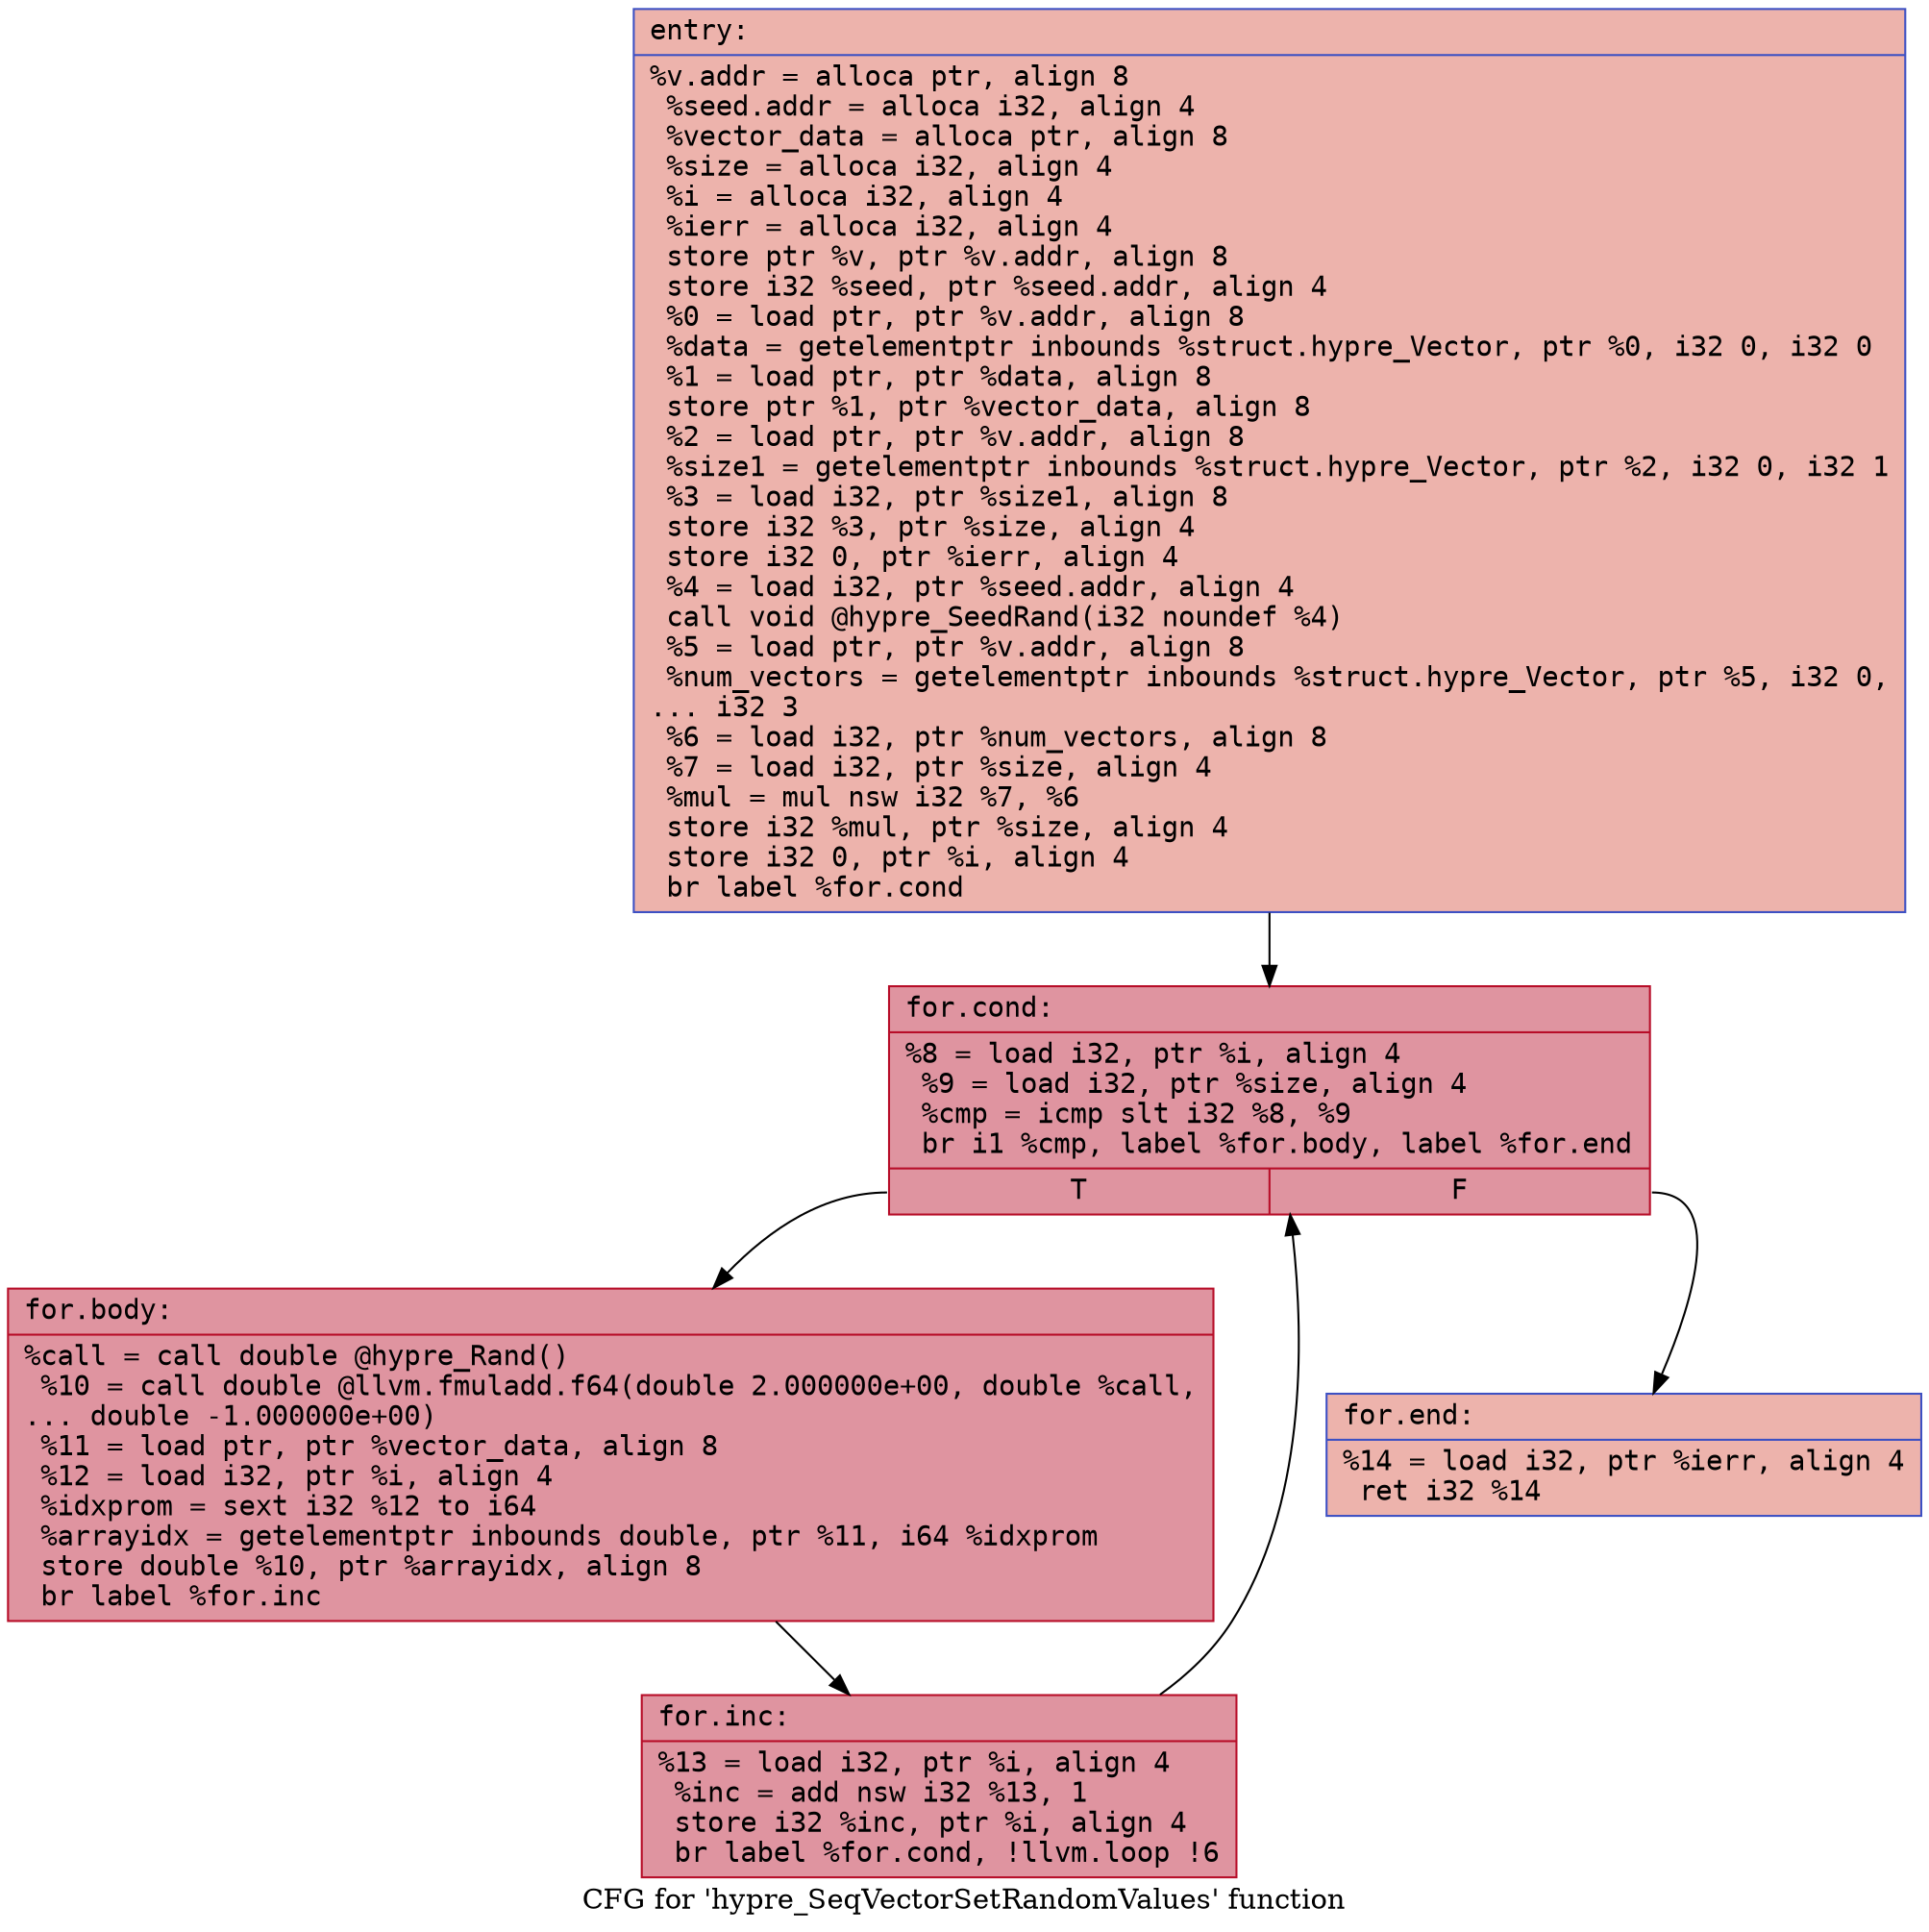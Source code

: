 digraph "CFG for 'hypre_SeqVectorSetRandomValues' function" {
	label="CFG for 'hypre_SeqVectorSetRandomValues' function";

	Node0x559a8417e7f0 [shape=record,color="#3d50c3ff", style=filled, fillcolor="#d6524470" fontname="Courier",label="{entry:\l|  %v.addr = alloca ptr, align 8\l  %seed.addr = alloca i32, align 4\l  %vector_data = alloca ptr, align 8\l  %size = alloca i32, align 4\l  %i = alloca i32, align 4\l  %ierr = alloca i32, align 4\l  store ptr %v, ptr %v.addr, align 8\l  store i32 %seed, ptr %seed.addr, align 4\l  %0 = load ptr, ptr %v.addr, align 8\l  %data = getelementptr inbounds %struct.hypre_Vector, ptr %0, i32 0, i32 0\l  %1 = load ptr, ptr %data, align 8\l  store ptr %1, ptr %vector_data, align 8\l  %2 = load ptr, ptr %v.addr, align 8\l  %size1 = getelementptr inbounds %struct.hypre_Vector, ptr %2, i32 0, i32 1\l  %3 = load i32, ptr %size1, align 8\l  store i32 %3, ptr %size, align 4\l  store i32 0, ptr %ierr, align 4\l  %4 = load i32, ptr %seed.addr, align 4\l  call void @hypre_SeedRand(i32 noundef %4)\l  %5 = load ptr, ptr %v.addr, align 8\l  %num_vectors = getelementptr inbounds %struct.hypre_Vector, ptr %5, i32 0,\l... i32 3\l  %6 = load i32, ptr %num_vectors, align 8\l  %7 = load i32, ptr %size, align 4\l  %mul = mul nsw i32 %7, %6\l  store i32 %mul, ptr %size, align 4\l  store i32 0, ptr %i, align 4\l  br label %for.cond\l}"];
	Node0x559a8417e7f0 -> Node0x559a8417faa0[tooltip="entry -> for.cond\nProbability 100.00%" ];
	Node0x559a8417faa0 [shape=record,color="#b70d28ff", style=filled, fillcolor="#b70d2870" fontname="Courier",label="{for.cond:\l|  %8 = load i32, ptr %i, align 4\l  %9 = load i32, ptr %size, align 4\l  %cmp = icmp slt i32 %8, %9\l  br i1 %cmp, label %for.body, label %for.end\l|{<s0>T|<s1>F}}"];
	Node0x559a8417faa0:s0 -> Node0x559a8417fd40[tooltip="for.cond -> for.body\nProbability 96.88%" ];
	Node0x559a8417faa0:s1 -> Node0x559a8417fdc0[tooltip="for.cond -> for.end\nProbability 3.12%" ];
	Node0x559a8417fd40 [shape=record,color="#b70d28ff", style=filled, fillcolor="#b70d2870" fontname="Courier",label="{for.body:\l|  %call = call double @hypre_Rand()\l  %10 = call double @llvm.fmuladd.f64(double 2.000000e+00, double %call,\l... double -1.000000e+00)\l  %11 = load ptr, ptr %vector_data, align 8\l  %12 = load i32, ptr %i, align 4\l  %idxprom = sext i32 %12 to i64\l  %arrayidx = getelementptr inbounds double, ptr %11, i64 %idxprom\l  store double %10, ptr %arrayidx, align 8\l  br label %for.inc\l}"];
	Node0x559a8417fd40 -> Node0x559a84180fc0[tooltip="for.body -> for.inc\nProbability 100.00%" ];
	Node0x559a84180fc0 [shape=record,color="#b70d28ff", style=filled, fillcolor="#b70d2870" fontname="Courier",label="{for.inc:\l|  %13 = load i32, ptr %i, align 4\l  %inc = add nsw i32 %13, 1\l  store i32 %inc, ptr %i, align 4\l  br label %for.cond, !llvm.loop !6\l}"];
	Node0x559a84180fc0 -> Node0x559a8417faa0[tooltip="for.inc -> for.cond\nProbability 100.00%" ];
	Node0x559a8417fdc0 [shape=record,color="#3d50c3ff", style=filled, fillcolor="#d6524470" fontname="Courier",label="{for.end:\l|  %14 = load i32, ptr %ierr, align 4\l  ret i32 %14\l}"];
}
